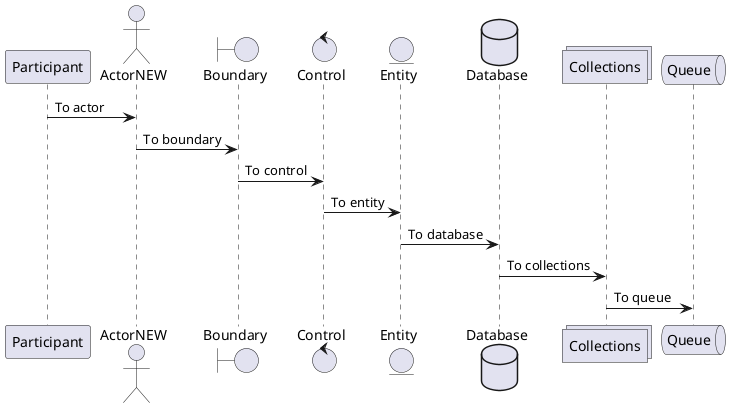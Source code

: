 @startuml
participant Participant as P
actor       ActorNEW       as A
boundary    Boundary    as B
control     Control     as C
entity      Entity      as E
database    Database    as D
collections Collections as CO
queue       Queue       as Q

P -> A: To actor 
A -> B: To boundary
B -> C: To control
C -> E: To entity
E -> D: To database
D -> CO: To collections
CO -> Q: To queue
@enduml

